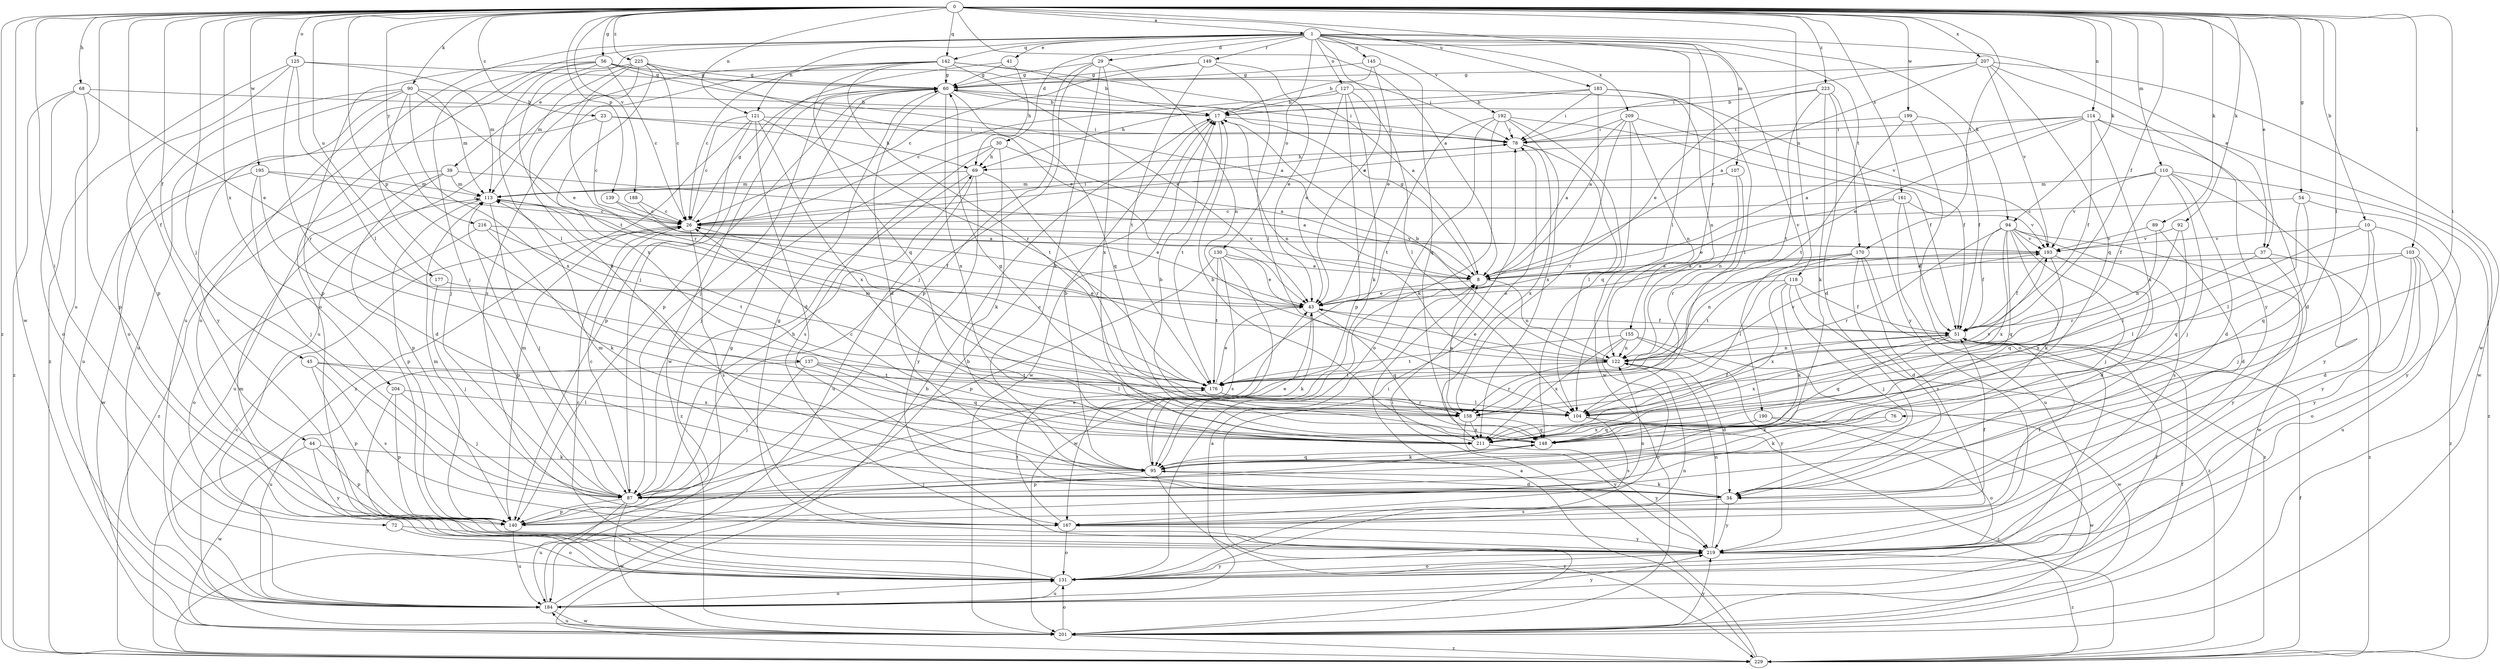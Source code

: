 strict digraph  {
0;
1;
8;
10;
17;
23;
26;
29;
30;
34;
37;
39;
41;
43;
44;
45;
51;
54;
56;
60;
68;
69;
72;
76;
78;
87;
89;
90;
92;
94;
95;
103;
104;
107;
110;
113;
114;
118;
121;
122;
125;
127;
130;
131;
137;
139;
140;
142;
145;
148;
149;
155;
158;
161;
167;
170;
176;
177;
183;
184;
188;
190;
192;
193;
195;
199;
201;
204;
207;
209;
211;
216;
219;
223;
225;
229;
0 -> 1  [label=a];
0 -> 8  [label=a];
0 -> 10  [label=b];
0 -> 23  [label=c];
0 -> 37  [label=e];
0 -> 44  [label=f];
0 -> 45  [label=f];
0 -> 51  [label=f];
0 -> 54  [label=g];
0 -> 56  [label=g];
0 -> 68  [label=h];
0 -> 72  [label=i];
0 -> 76  [label=i];
0 -> 87  [label=j];
0 -> 89  [label=k];
0 -> 90  [label=k];
0 -> 92  [label=k];
0 -> 94  [label=k];
0 -> 103  [label=l];
0 -> 104  [label=l];
0 -> 107  [label=m];
0 -> 110  [label=m];
0 -> 114  [label=n];
0 -> 118  [label=n];
0 -> 121  [label=n];
0 -> 125  [label=o];
0 -> 137  [label=p];
0 -> 139  [label=p];
0 -> 142  [label=q];
0 -> 161  [label=s];
0 -> 170  [label=t];
0 -> 177  [label=u];
0 -> 183  [label=u];
0 -> 184  [label=u];
0 -> 188  [label=v];
0 -> 195  [label=w];
0 -> 199  [label=w];
0 -> 201  [label=w];
0 -> 204  [label=x];
0 -> 207  [label=x];
0 -> 216  [label=y];
0 -> 223  [label=z];
0 -> 225  [label=z];
0 -> 229  [label=z];
1 -> 29  [label=d];
1 -> 30  [label=d];
1 -> 37  [label=e];
1 -> 39  [label=e];
1 -> 41  [label=e];
1 -> 43  [label=e];
1 -> 94  [label=k];
1 -> 104  [label=l];
1 -> 121  [label=n];
1 -> 127  [label=o];
1 -> 130  [label=o];
1 -> 131  [label=o];
1 -> 142  [label=q];
1 -> 145  [label=q];
1 -> 149  [label=r];
1 -> 155  [label=r];
1 -> 170  [label=t];
1 -> 184  [label=u];
1 -> 190  [label=v];
1 -> 192  [label=v];
1 -> 209  [label=x];
8 -> 43  [label=e];
8 -> 60  [label=g];
8 -> 122  [label=n];
10 -> 87  [label=j];
10 -> 104  [label=l];
10 -> 193  [label=v];
10 -> 219  [label=y];
10 -> 229  [label=z];
17 -> 78  [label=i];
17 -> 122  [label=n];
17 -> 176  [label=t];
17 -> 201  [label=w];
23 -> 26  [label=c];
23 -> 69  [label=h];
23 -> 78  [label=i];
23 -> 184  [label=u];
26 -> 60  [label=g];
26 -> 78  [label=i];
26 -> 140  [label=p];
26 -> 167  [label=s];
26 -> 193  [label=v];
29 -> 60  [label=g];
29 -> 87  [label=j];
29 -> 95  [label=k];
29 -> 122  [label=n];
29 -> 140  [label=p];
29 -> 211  [label=x];
30 -> 8  [label=a];
30 -> 69  [label=h];
30 -> 87  [label=j];
30 -> 95  [label=k];
30 -> 167  [label=s];
34 -> 95  [label=k];
34 -> 113  [label=m];
34 -> 167  [label=s];
34 -> 219  [label=y];
37 -> 8  [label=a];
37 -> 211  [label=x];
37 -> 219  [label=y];
37 -> 229  [label=z];
39 -> 8  [label=a];
39 -> 113  [label=m];
39 -> 140  [label=p];
39 -> 184  [label=u];
39 -> 229  [label=z];
41 -> 60  [label=g];
41 -> 69  [label=h];
41 -> 87  [label=j];
43 -> 51  [label=f];
43 -> 95  [label=k];
43 -> 148  [label=q];
44 -> 95  [label=k];
44 -> 140  [label=p];
44 -> 201  [label=w];
44 -> 219  [label=y];
45 -> 140  [label=p];
45 -> 167  [label=s];
45 -> 176  [label=t];
45 -> 211  [label=x];
51 -> 122  [label=n];
51 -> 148  [label=q];
51 -> 211  [label=x];
54 -> 26  [label=c];
54 -> 104  [label=l];
54 -> 148  [label=q];
54 -> 219  [label=y];
56 -> 8  [label=a];
56 -> 26  [label=c];
56 -> 60  [label=g];
56 -> 78  [label=i];
56 -> 87  [label=j];
56 -> 104  [label=l];
56 -> 140  [label=p];
56 -> 176  [label=t];
60 -> 17  [label=b];
60 -> 34  [label=d];
60 -> 78  [label=i];
60 -> 87  [label=j];
60 -> 140  [label=p];
60 -> 148  [label=q];
60 -> 201  [label=w];
60 -> 211  [label=x];
68 -> 17  [label=b];
68 -> 43  [label=e];
68 -> 131  [label=o];
68 -> 140  [label=p];
68 -> 229  [label=z];
69 -> 113  [label=m];
69 -> 158  [label=r];
69 -> 184  [label=u];
69 -> 219  [label=y];
69 -> 229  [label=z];
72 -> 131  [label=o];
72 -> 219  [label=y];
76 -> 95  [label=k];
76 -> 211  [label=x];
78 -> 69  [label=h];
78 -> 104  [label=l];
78 -> 211  [label=x];
87 -> 26  [label=c];
87 -> 43  [label=e];
87 -> 69  [label=h];
87 -> 113  [label=m];
87 -> 140  [label=p];
87 -> 184  [label=u];
87 -> 201  [label=w];
89 -> 34  [label=d];
89 -> 122  [label=n];
89 -> 193  [label=v];
90 -> 17  [label=b];
90 -> 43  [label=e];
90 -> 87  [label=j];
90 -> 113  [label=m];
90 -> 131  [label=o];
90 -> 184  [label=u];
90 -> 211  [label=x];
90 -> 219  [label=y];
92 -> 148  [label=q];
92 -> 158  [label=r];
92 -> 193  [label=v];
94 -> 51  [label=f];
94 -> 87  [label=j];
94 -> 95  [label=k];
94 -> 148  [label=q];
94 -> 158  [label=r];
94 -> 167  [label=s];
94 -> 193  [label=v];
94 -> 201  [label=w];
94 -> 211  [label=x];
95 -> 17  [label=b];
95 -> 34  [label=d];
95 -> 43  [label=e];
95 -> 87  [label=j];
95 -> 148  [label=q];
95 -> 229  [label=z];
103 -> 8  [label=a];
103 -> 34  [label=d];
103 -> 104  [label=l];
103 -> 131  [label=o];
103 -> 184  [label=u];
103 -> 219  [label=y];
104 -> 51  [label=f];
104 -> 167  [label=s];
104 -> 229  [label=z];
107 -> 113  [label=m];
107 -> 122  [label=n];
107 -> 158  [label=r];
110 -> 34  [label=d];
110 -> 51  [label=f];
110 -> 87  [label=j];
110 -> 113  [label=m];
110 -> 193  [label=v];
110 -> 219  [label=y];
110 -> 229  [label=z];
113 -> 26  [label=c];
113 -> 51  [label=f];
113 -> 87  [label=j];
113 -> 140  [label=p];
114 -> 8  [label=a];
114 -> 26  [label=c];
114 -> 34  [label=d];
114 -> 43  [label=e];
114 -> 51  [label=f];
114 -> 78  [label=i];
114 -> 201  [label=w];
114 -> 211  [label=x];
118 -> 43  [label=e];
118 -> 51  [label=f];
118 -> 87  [label=j];
118 -> 95  [label=k];
118 -> 211  [label=x];
118 -> 229  [label=z];
121 -> 26  [label=c];
121 -> 34  [label=d];
121 -> 78  [label=i];
121 -> 140  [label=p];
121 -> 176  [label=t];
121 -> 211  [label=x];
121 -> 229  [label=z];
122 -> 17  [label=b];
122 -> 34  [label=d];
122 -> 43  [label=e];
122 -> 158  [label=r];
122 -> 176  [label=t];
122 -> 193  [label=v];
125 -> 60  [label=g];
125 -> 104  [label=l];
125 -> 113  [label=m];
125 -> 140  [label=p];
125 -> 158  [label=r];
125 -> 229  [label=z];
127 -> 17  [label=b];
127 -> 26  [label=c];
127 -> 43  [label=e];
127 -> 95  [label=k];
127 -> 104  [label=l];
127 -> 140  [label=p];
127 -> 193  [label=v];
130 -> 8  [label=a];
130 -> 43  [label=e];
130 -> 140  [label=p];
130 -> 167  [label=s];
130 -> 176  [label=t];
130 -> 201  [label=w];
131 -> 26  [label=c];
131 -> 51  [label=f];
131 -> 113  [label=m];
131 -> 122  [label=n];
131 -> 184  [label=u];
131 -> 219  [label=y];
137 -> 87  [label=j];
137 -> 104  [label=l];
137 -> 148  [label=q];
137 -> 176  [label=t];
137 -> 184  [label=u];
139 -> 8  [label=a];
139 -> 26  [label=c];
140 -> 51  [label=f];
140 -> 113  [label=m];
140 -> 122  [label=n];
140 -> 184  [label=u];
142 -> 8  [label=a];
142 -> 17  [label=b];
142 -> 26  [label=c];
142 -> 43  [label=e];
142 -> 60  [label=g];
142 -> 148  [label=q];
142 -> 158  [label=r];
142 -> 167  [label=s];
142 -> 184  [label=u];
145 -> 17  [label=b];
145 -> 43  [label=e];
145 -> 60  [label=g];
145 -> 148  [label=q];
148 -> 17  [label=b];
148 -> 60  [label=g];
148 -> 95  [label=k];
148 -> 140  [label=p];
149 -> 26  [label=c];
149 -> 43  [label=e];
149 -> 60  [label=g];
149 -> 104  [label=l];
149 -> 176  [label=t];
155 -> 122  [label=n];
155 -> 131  [label=o];
155 -> 176  [label=t];
155 -> 201  [label=w];
155 -> 211  [label=x];
155 -> 219  [label=y];
158 -> 8  [label=a];
158 -> 148  [label=q];
158 -> 193  [label=v];
158 -> 211  [label=x];
158 -> 219  [label=y];
161 -> 26  [label=c];
161 -> 43  [label=e];
161 -> 51  [label=f];
161 -> 184  [label=u];
161 -> 193  [label=v];
167 -> 51  [label=f];
167 -> 131  [label=o];
167 -> 176  [label=t];
167 -> 219  [label=y];
170 -> 8  [label=a];
170 -> 34  [label=d];
170 -> 104  [label=l];
170 -> 167  [label=s];
170 -> 176  [label=t];
170 -> 229  [label=z];
176 -> 26  [label=c];
176 -> 43  [label=e];
176 -> 104  [label=l];
176 -> 113  [label=m];
176 -> 158  [label=r];
177 -> 43  [label=e];
177 -> 87  [label=j];
183 -> 8  [label=a];
183 -> 17  [label=b];
183 -> 69  [label=h];
183 -> 78  [label=i];
183 -> 104  [label=l];
183 -> 122  [label=n];
184 -> 8  [label=a];
184 -> 17  [label=b];
184 -> 60  [label=g];
184 -> 131  [label=o];
184 -> 201  [label=w];
184 -> 219  [label=y];
188 -> 26  [label=c];
188 -> 43  [label=e];
190 -> 131  [label=o];
190 -> 148  [label=q];
190 -> 201  [label=w];
190 -> 211  [label=x];
192 -> 51  [label=f];
192 -> 78  [label=i];
192 -> 95  [label=k];
192 -> 131  [label=o];
192 -> 148  [label=q];
192 -> 176  [label=t];
192 -> 211  [label=x];
193 -> 8  [label=a];
193 -> 34  [label=d];
193 -> 51  [label=f];
193 -> 122  [label=n];
193 -> 148  [label=q];
195 -> 26  [label=c];
195 -> 34  [label=d];
195 -> 87  [label=j];
195 -> 113  [label=m];
195 -> 201  [label=w];
199 -> 51  [label=f];
199 -> 78  [label=i];
199 -> 131  [label=o];
199 -> 176  [label=t];
201 -> 26  [label=c];
201 -> 51  [label=f];
201 -> 78  [label=i];
201 -> 131  [label=o];
201 -> 184  [label=u];
201 -> 219  [label=y];
201 -> 229  [label=z];
204 -> 87  [label=j];
204 -> 104  [label=l];
204 -> 140  [label=p];
204 -> 219  [label=y];
207 -> 8  [label=a];
207 -> 60  [label=g];
207 -> 78  [label=i];
207 -> 148  [label=q];
207 -> 193  [label=v];
207 -> 201  [label=w];
207 -> 219  [label=y];
209 -> 8  [label=a];
209 -> 51  [label=f];
209 -> 78  [label=i];
209 -> 122  [label=n];
209 -> 158  [label=r];
209 -> 201  [label=w];
211 -> 17  [label=b];
211 -> 26  [label=c];
211 -> 219  [label=y];
216 -> 95  [label=k];
216 -> 131  [label=o];
216 -> 176  [label=t];
216 -> 193  [label=v];
219 -> 60  [label=g];
219 -> 122  [label=n];
219 -> 131  [label=o];
219 -> 229  [label=z];
223 -> 17  [label=b];
223 -> 34  [label=d];
223 -> 43  [label=e];
223 -> 95  [label=k];
223 -> 176  [label=t];
223 -> 219  [label=y];
225 -> 26  [label=c];
225 -> 43  [label=e];
225 -> 60  [label=g];
225 -> 95  [label=k];
225 -> 113  [label=m];
225 -> 131  [label=o];
225 -> 158  [label=r];
225 -> 211  [label=x];
229 -> 8  [label=a];
229 -> 17  [label=b];
229 -> 51  [label=f];
229 -> 78  [label=i];
}
